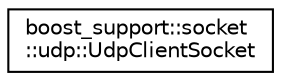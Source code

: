 digraph "Graphical Class Hierarchy"
{
 // LATEX_PDF_SIZE
  edge [fontname="Helvetica",fontsize="10",labelfontname="Helvetica",labelfontsize="10"];
  node [fontname="Helvetica",fontsize="10",shape=record];
  rankdir="LR";
  Node0 [label="boost_support::socket\l::udp::UdpClientSocket",height=0.2,width=0.4,color="black", fillcolor="white", style="filled",URL="$classboost__support_1_1socket_1_1udp_1_1UdpClientSocket.html",tooltip="Class used to create a udp socket for handling transmission and reception of udp message from driver."];
}
